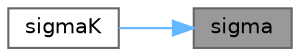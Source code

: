 digraph "sigma"
{
 // LATEX_PDF_SIZE
  bgcolor="transparent";
  edge [fontname=Helvetica,fontsize=10,labelfontname=Helvetica,labelfontsize=10];
  node [fontname=Helvetica,fontsize=10,shape=box,height=0.2,width=0.4];
  rankdir="RL";
  Node1 [id="Node000001",label="sigma",height=0.2,width=0.4,color="gray40", fillcolor="grey60", style="filled", fontcolor="black",tooltip=" "];
  Node1 -> Node2 [id="edge1_Node000001_Node000002",dir="back",color="steelblue1",style="solid",tooltip=" "];
  Node2 [id="Node000002",label="sigmaK",height=0.2,width=0.4,color="grey40", fillcolor="white", style="filled",URL="$classFoam_1_1threePhaseInterfaceProperties.html#ac1c8c6e6c0f5096fa7c0ee0fa89aca53",tooltip=" "];
}

